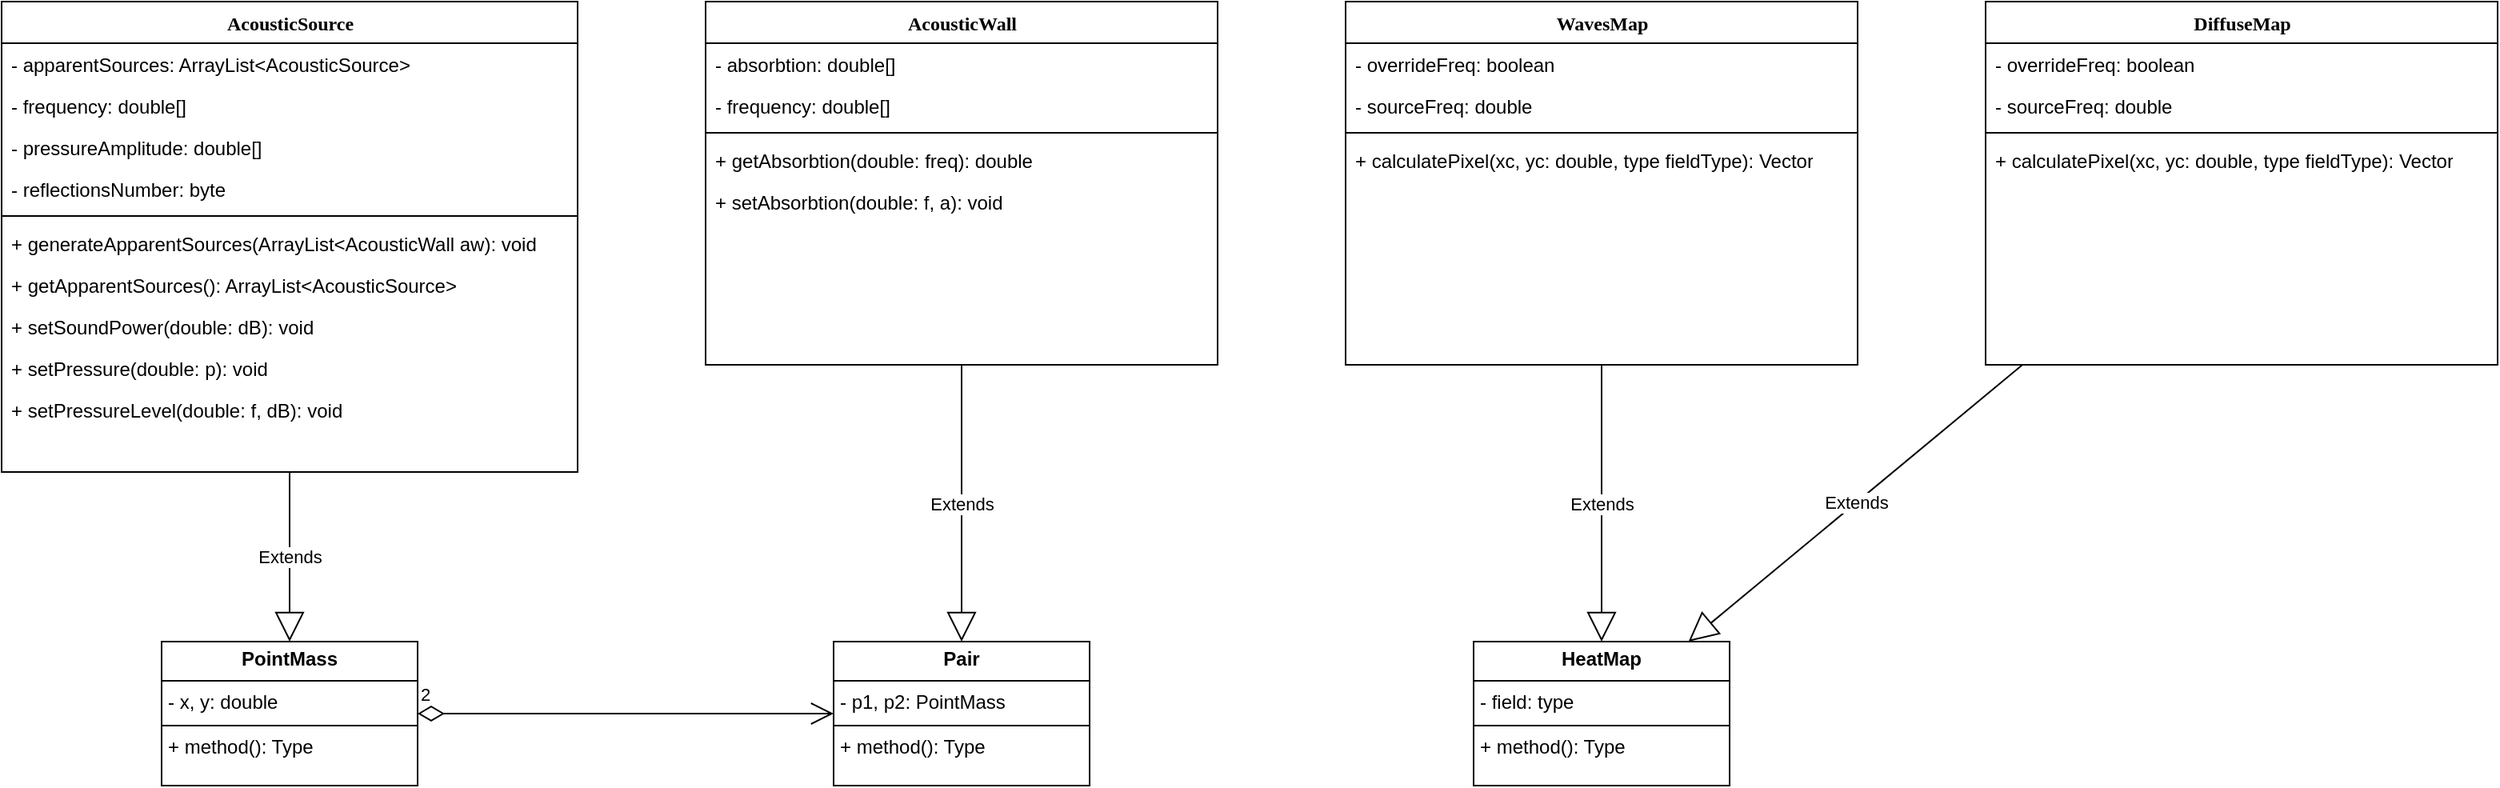 <mxfile version="24.7.17">
  <diagram name="Page-1" id="9f46799a-70d6-7492-0946-bef42562c5a5">
    <mxGraphModel dx="1050" dy="621" grid="1" gridSize="10" guides="1" tooltips="1" connect="1" arrows="1" fold="1" page="0" pageScale="1" pageWidth="1100" pageHeight="850" background="none" math="0" shadow="0">
      <root>
        <mxCell id="0" />
        <mxCell id="1" parent="0" />
        <mxCell id="78961159f06e98e8-17" value="AcousticSource" style="swimlane;html=1;fontStyle=1;align=center;verticalAlign=top;childLayout=stackLayout;horizontal=1;startSize=26;horizontalStack=0;resizeParent=1;resizeLast=0;collapsible=1;marginBottom=0;swimlaneFillColor=#ffffff;rounded=0;shadow=0;comic=0;labelBackgroundColor=none;strokeWidth=1;fillColor=none;fontFamily=Verdana;fontSize=12" parent="1" vertex="1">
          <mxGeometry y="80" width="360" height="294" as="geometry" />
        </mxCell>
        <mxCell id="78961159f06e98e8-21" value="- apparentSources: ArrayList&amp;lt;AcousticSource&amp;gt;" style="text;html=1;strokeColor=none;fillColor=none;align=left;verticalAlign=top;spacingLeft=4;spacingRight=4;whiteSpace=wrap;overflow=hidden;rotatable=0;points=[[0,0.5],[1,0.5]];portConstraint=eastwest;" parent="78961159f06e98e8-17" vertex="1">
          <mxGeometry y="26" width="360" height="26" as="geometry" />
        </mxCell>
        <mxCell id="78961159f06e98e8-23" value="- frequency: double[]" style="text;html=1;strokeColor=none;fillColor=none;align=left;verticalAlign=top;spacingLeft=4;spacingRight=4;whiteSpace=wrap;overflow=hidden;rotatable=0;points=[[0,0.5],[1,0.5]];portConstraint=eastwest;" parent="78961159f06e98e8-17" vertex="1">
          <mxGeometry y="52" width="360" height="26" as="geometry" />
        </mxCell>
        <mxCell id="78961159f06e98e8-25" value="- pressureAmplitude: double[]" style="text;html=1;strokeColor=none;fillColor=none;align=left;verticalAlign=top;spacingLeft=4;spacingRight=4;whiteSpace=wrap;overflow=hidden;rotatable=0;points=[[0,0.5],[1,0.5]];portConstraint=eastwest;" parent="78961159f06e98e8-17" vertex="1">
          <mxGeometry y="78" width="360" height="26" as="geometry" />
        </mxCell>
        <mxCell id="Mzj6dZZRzy5TFnzebHWI-1" value="- reflectionsNumber: byte" style="text;html=1;strokeColor=none;fillColor=none;align=left;verticalAlign=top;spacingLeft=4;spacingRight=4;whiteSpace=wrap;overflow=hidden;rotatable=0;points=[[0,0.5],[1,0.5]];portConstraint=eastwest;" vertex="1" parent="78961159f06e98e8-17">
          <mxGeometry y="104" width="360" height="26" as="geometry" />
        </mxCell>
        <mxCell id="78961159f06e98e8-19" value="" style="line;html=1;strokeWidth=1;fillColor=none;align=left;verticalAlign=middle;spacingTop=-1;spacingLeft=3;spacingRight=3;rotatable=0;labelPosition=right;points=[];portConstraint=eastwest;" parent="78961159f06e98e8-17" vertex="1">
          <mxGeometry y="130" width="360" height="8" as="geometry" />
        </mxCell>
        <mxCell id="78961159f06e98e8-20" value="+ generateApparentSources(ArrayList&amp;lt;AcousticWall aw): void" style="text;html=1;strokeColor=none;fillColor=none;align=left;verticalAlign=top;spacingLeft=4;spacingRight=4;whiteSpace=wrap;overflow=hidden;rotatable=0;points=[[0,0.5],[1,0.5]];portConstraint=eastwest;" parent="78961159f06e98e8-17" vertex="1">
          <mxGeometry y="138" width="360" height="26" as="geometry" />
        </mxCell>
        <mxCell id="78961159f06e98e8-27" value="+ getApparentSources(): ArrayList&amp;lt;AcousticSource&amp;gt;" style="text;html=1;strokeColor=none;fillColor=none;align=left;verticalAlign=top;spacingLeft=4;spacingRight=4;whiteSpace=wrap;overflow=hidden;rotatable=0;points=[[0,0.5],[1,0.5]];portConstraint=eastwest;" parent="78961159f06e98e8-17" vertex="1">
          <mxGeometry y="164" width="360" height="26" as="geometry" />
        </mxCell>
        <mxCell id="PvO4vw4a2mGvRZUZa2-D-35" value="+ setSoundPower(double: dB): void" style="text;html=1;strokeColor=none;fillColor=none;align=left;verticalAlign=top;spacingLeft=4;spacingRight=4;whiteSpace=wrap;overflow=hidden;rotatable=0;points=[[0,0.5],[1,0.5]];portConstraint=eastwest;" parent="78961159f06e98e8-17" vertex="1">
          <mxGeometry y="190" width="360" height="26" as="geometry" />
        </mxCell>
        <mxCell id="PvO4vw4a2mGvRZUZa2-D-36" value="+ setPressure(double: p): void" style="text;html=1;strokeColor=none;fillColor=none;align=left;verticalAlign=top;spacingLeft=4;spacingRight=4;whiteSpace=wrap;overflow=hidden;rotatable=0;points=[[0,0.5],[1,0.5]];portConstraint=eastwest;" parent="78961159f06e98e8-17" vertex="1">
          <mxGeometry y="216" width="360" height="26" as="geometry" />
        </mxCell>
        <mxCell id="PvO4vw4a2mGvRZUZa2-D-37" value="+ setPressureLevel(double: f, dB): void" style="text;html=1;strokeColor=none;fillColor=none;align=left;verticalAlign=top;spacingLeft=4;spacingRight=4;whiteSpace=wrap;overflow=hidden;rotatable=0;points=[[0,0.5],[1,0.5]];portConstraint=eastwest;" parent="78961159f06e98e8-17" vertex="1">
          <mxGeometry y="242" width="360" height="26" as="geometry" />
        </mxCell>
        <mxCell id="2TopjecjHj97RYnqHnLR-1" value="Extends" style="endArrow=block;endSize=16;endFill=0;html=1;rounded=0;exitX=0.5;exitY=1;exitDx=0;exitDy=0;entryX=0.5;entryY=0;entryDx=0;entryDy=0;" parent="1" source="78961159f06e98e8-17" target="2TopjecjHj97RYnqHnLR-2" edge="1">
          <mxGeometry width="160" relative="1" as="geometry">
            <mxPoint x="210" y="397" as="sourcePoint" />
            <mxPoint x="370" y="397" as="targetPoint" />
          </mxGeometry>
        </mxCell>
        <mxCell id="2TopjecjHj97RYnqHnLR-2" value="&lt;p style=&quot;margin:0px;margin-top:4px;text-align:center;&quot;&gt;&lt;b&gt;PointMass&lt;/b&gt;&lt;/p&gt;&lt;hr style=&quot;border-style:solid;&quot; size=&quot;1&quot;&gt;&lt;p style=&quot;margin:0px;margin-left:4px;&quot;&gt;- x, y: double&lt;/p&gt;&lt;hr style=&quot;border-style:solid;&quot; size=&quot;1&quot;&gt;&lt;p style=&quot;margin:0px;margin-left:4px;&quot;&gt;+ method(): Type&lt;/p&gt;" style="verticalAlign=top;align=left;overflow=fill;html=1;whiteSpace=wrap;" parent="1" vertex="1">
          <mxGeometry x="100" y="480" width="160" height="90" as="geometry" />
        </mxCell>
        <mxCell id="PvO4vw4a2mGvRZUZa2-D-12" value="AcousticWall" style="swimlane;html=1;fontStyle=1;align=center;verticalAlign=top;childLayout=stackLayout;horizontal=1;startSize=26;horizontalStack=0;resizeParent=1;resizeLast=0;collapsible=1;marginBottom=0;swimlaneFillColor=#ffffff;rounded=0;shadow=0;comic=0;labelBackgroundColor=none;strokeWidth=1;fillColor=none;fontFamily=Verdana;fontSize=12" parent="1" vertex="1">
          <mxGeometry x="440" y="80" width="320" height="227" as="geometry" />
        </mxCell>
        <mxCell id="PvO4vw4a2mGvRZUZa2-D-13" value="- absorbtion: double[]" style="text;html=1;strokeColor=none;fillColor=none;align=left;verticalAlign=top;spacingLeft=4;spacingRight=4;whiteSpace=wrap;overflow=hidden;rotatable=0;points=[[0,0.5],[1,0.5]];portConstraint=eastwest;" parent="PvO4vw4a2mGvRZUZa2-D-12" vertex="1">
          <mxGeometry y="26" width="320" height="26" as="geometry" />
        </mxCell>
        <mxCell id="PvO4vw4a2mGvRZUZa2-D-14" value="- frequency: double[]" style="text;html=1;strokeColor=none;fillColor=none;align=left;verticalAlign=top;spacingLeft=4;spacingRight=4;whiteSpace=wrap;overflow=hidden;rotatable=0;points=[[0,0.5],[1,0.5]];portConstraint=eastwest;" parent="PvO4vw4a2mGvRZUZa2-D-12" vertex="1">
          <mxGeometry y="52" width="320" height="26" as="geometry" />
        </mxCell>
        <mxCell id="PvO4vw4a2mGvRZUZa2-D-18" value="" style="line;html=1;strokeWidth=1;fillColor=none;align=left;verticalAlign=middle;spacingTop=-1;spacingLeft=3;spacingRight=3;rotatable=0;labelPosition=right;points=[];portConstraint=eastwest;" parent="PvO4vw4a2mGvRZUZa2-D-12" vertex="1">
          <mxGeometry y="78" width="320" height="8" as="geometry" />
        </mxCell>
        <mxCell id="PvO4vw4a2mGvRZUZa2-D-19" value="+ getAbsorbtion(double: freq): double" style="text;html=1;strokeColor=none;fillColor=none;align=left;verticalAlign=top;spacingLeft=4;spacingRight=4;whiteSpace=wrap;overflow=hidden;rotatable=0;points=[[0,0.5],[1,0.5]];portConstraint=eastwest;" parent="PvO4vw4a2mGvRZUZa2-D-12" vertex="1">
          <mxGeometry y="86" width="320" height="26" as="geometry" />
        </mxCell>
        <mxCell id="PvO4vw4a2mGvRZUZa2-D-42" value="+ setAbsorbtion(double: f, a): void" style="text;html=1;strokeColor=none;fillColor=none;align=left;verticalAlign=top;spacingLeft=4;spacingRight=4;whiteSpace=wrap;overflow=hidden;rotatable=0;points=[[0,0.5],[1,0.5]];portConstraint=eastwest;" parent="PvO4vw4a2mGvRZUZa2-D-12" vertex="1">
          <mxGeometry y="112" width="320" height="26" as="geometry" />
        </mxCell>
        <mxCell id="PvO4vw4a2mGvRZUZa2-D-40" style="text;html=1;strokeColor=none;fillColor=none;align=left;verticalAlign=top;spacingLeft=4;spacingRight=4;whiteSpace=wrap;overflow=hidden;rotatable=0;points=[[0,0.5],[1,0.5]];portConstraint=eastwest;" parent="PvO4vw4a2mGvRZUZa2-D-12" vertex="1">
          <mxGeometry y="138" width="320" height="26" as="geometry" />
        </mxCell>
        <mxCell id="PvO4vw4a2mGvRZUZa2-D-41" style="text;html=1;strokeColor=none;fillColor=none;align=left;verticalAlign=top;spacingLeft=4;spacingRight=4;whiteSpace=wrap;overflow=hidden;rotatable=0;points=[[0,0.5],[1,0.5]];portConstraint=eastwest;" parent="PvO4vw4a2mGvRZUZa2-D-12" vertex="1">
          <mxGeometry y="164" width="320" height="26" as="geometry" />
        </mxCell>
        <mxCell id="PvO4vw4a2mGvRZUZa2-D-21" value="Extends" style="endArrow=block;endSize=16;endFill=0;html=1;rounded=0;exitX=0.5;exitY=1;exitDx=0;exitDy=0;entryX=0.5;entryY=0;entryDx=0;entryDy=0;" parent="1" source="PvO4vw4a2mGvRZUZa2-D-12" target="PvO4vw4a2mGvRZUZa2-D-22" edge="1">
          <mxGeometry width="160" relative="1" as="geometry">
            <mxPoint x="610" y="397" as="sourcePoint" />
            <mxPoint x="770" y="397" as="targetPoint" />
          </mxGeometry>
        </mxCell>
        <mxCell id="PvO4vw4a2mGvRZUZa2-D-22" value="&lt;p style=&quot;margin:0px;margin-top:4px;text-align:center;&quot;&gt;&lt;b&gt;Pair&lt;/b&gt;&lt;/p&gt;&lt;hr style=&quot;border-style:solid;&quot; size=&quot;1&quot;&gt;&lt;p style=&quot;margin:0px;margin-left:4px;&quot;&gt;- p1, p2: PointMass&lt;/p&gt;&lt;hr style=&quot;border-style:solid;&quot; size=&quot;1&quot;&gt;&lt;p style=&quot;margin:0px;margin-left:4px;&quot;&gt;+ method(): Type&lt;/p&gt;" style="verticalAlign=top;align=left;overflow=fill;html=1;whiteSpace=wrap;" parent="1" vertex="1">
          <mxGeometry x="520" y="480" width="160" height="90" as="geometry" />
        </mxCell>
        <mxCell id="PvO4vw4a2mGvRZUZa2-D-23" value="2" style="endArrow=open;html=1;endSize=12;startArrow=diamondThin;startSize=14;startFill=0;edgeStyle=orthogonalEdgeStyle;align=left;verticalAlign=bottom;rounded=0;" parent="1" source="2TopjecjHj97RYnqHnLR-2" target="PvO4vw4a2mGvRZUZa2-D-22" edge="1">
          <mxGeometry x="-1" y="3" relative="1" as="geometry">
            <mxPoint x="510" y="403" as="sourcePoint" />
            <mxPoint x="670" y="403" as="targetPoint" />
          </mxGeometry>
        </mxCell>
        <mxCell id="PvO4vw4a2mGvRZUZa2-D-24" value="WavesMap" style="swimlane;html=1;fontStyle=1;align=center;verticalAlign=top;childLayout=stackLayout;horizontal=1;startSize=26;horizontalStack=0;resizeParent=1;resizeLast=0;collapsible=1;marginBottom=0;swimlaneFillColor=#ffffff;rounded=0;shadow=0;comic=0;labelBackgroundColor=none;strokeWidth=1;fillColor=none;fontFamily=Verdana;fontSize=12" parent="1" vertex="1">
          <mxGeometry x="840" y="80" width="320" height="227" as="geometry" />
        </mxCell>
        <mxCell id="PvO4vw4a2mGvRZUZa2-D-26" value="- overrideFreq: boolean" style="text;html=1;strokeColor=none;fillColor=none;align=left;verticalAlign=top;spacingLeft=4;spacingRight=4;whiteSpace=wrap;overflow=hidden;rotatable=0;points=[[0,0.5],[1,0.5]];portConstraint=eastwest;" parent="PvO4vw4a2mGvRZUZa2-D-24" vertex="1">
          <mxGeometry y="26" width="320" height="26" as="geometry" />
        </mxCell>
        <mxCell id="Mzj6dZZRzy5TFnzebHWI-2" value="- sourceFreq: double" style="text;html=1;strokeColor=none;fillColor=none;align=left;verticalAlign=top;spacingLeft=4;spacingRight=4;whiteSpace=wrap;overflow=hidden;rotatable=0;points=[[0,0.5],[1,0.5]];portConstraint=eastwest;" vertex="1" parent="PvO4vw4a2mGvRZUZa2-D-24">
          <mxGeometry y="52" width="320" height="26" as="geometry" />
        </mxCell>
        <mxCell id="PvO4vw4a2mGvRZUZa2-D-30" value="" style="line;html=1;strokeWidth=1;fillColor=none;align=left;verticalAlign=middle;spacingTop=-1;spacingLeft=3;spacingRight=3;rotatable=0;labelPosition=right;points=[];portConstraint=eastwest;" parent="PvO4vw4a2mGvRZUZa2-D-24" vertex="1">
          <mxGeometry y="78" width="320" height="8" as="geometry" />
        </mxCell>
        <mxCell id="PvO4vw4a2mGvRZUZa2-D-31" value="+ calculatePixel(xc, yc: double, type fieldType): Vector" style="text;html=1;strokeColor=none;fillColor=none;align=left;verticalAlign=top;spacingLeft=4;spacingRight=4;whiteSpace=wrap;overflow=hidden;rotatable=0;points=[[0,0.5],[1,0.5]];portConstraint=eastwest;" parent="PvO4vw4a2mGvRZUZa2-D-24" vertex="1">
          <mxGeometry y="86" width="320" height="26" as="geometry" />
        </mxCell>
        <mxCell id="PvO4vw4a2mGvRZUZa2-D-33" value="Extends" style="endArrow=block;endSize=16;endFill=0;html=1;rounded=0;entryX=0.5;entryY=0;entryDx=0;entryDy=0;" parent="1" source="PvO4vw4a2mGvRZUZa2-D-24" target="PvO4vw4a2mGvRZUZa2-D-34" edge="1">
          <mxGeometry width="160" relative="1" as="geometry">
            <mxPoint x="1000" y="307" as="sourcePoint" />
            <mxPoint x="1170" y="397" as="targetPoint" />
          </mxGeometry>
        </mxCell>
        <mxCell id="PvO4vw4a2mGvRZUZa2-D-34" value="&lt;p style=&quot;margin:0px;margin-top:4px;text-align:center;&quot;&gt;&lt;b&gt;HeatMap&lt;/b&gt;&lt;/p&gt;&lt;hr style=&quot;border-style:solid;&quot; size=&quot;1&quot;&gt;&lt;p style=&quot;margin:0px;margin-left:4px;&quot;&gt;&lt;span style=&quot;background-color: initial;&quot;&gt;- field: type&lt;/span&gt;&lt;/p&gt;&lt;hr style=&quot;border-style:solid;&quot; size=&quot;1&quot;&gt;&lt;p style=&quot;margin:0px;margin-left:4px;&quot;&gt;+ method(): Type&lt;/p&gt;" style="verticalAlign=top;align=left;overflow=fill;html=1;whiteSpace=wrap;" parent="1" vertex="1">
          <mxGeometry x="920" y="480" width="160" height="90" as="geometry" />
        </mxCell>
        <mxCell id="Mzj6dZZRzy5TFnzebHWI-3" value="DiffuseMap" style="swimlane;html=1;fontStyle=1;align=center;verticalAlign=top;childLayout=stackLayout;horizontal=1;startSize=26;horizontalStack=0;resizeParent=1;resizeLast=0;collapsible=1;marginBottom=0;swimlaneFillColor=#ffffff;rounded=0;shadow=0;comic=0;labelBackgroundColor=none;strokeWidth=1;fillColor=none;fontFamily=Verdana;fontSize=12" vertex="1" parent="1">
          <mxGeometry x="1240" y="80" width="320" height="227" as="geometry" />
        </mxCell>
        <mxCell id="Mzj6dZZRzy5TFnzebHWI-4" value="- overrideFreq: boolean" style="text;html=1;strokeColor=none;fillColor=none;align=left;verticalAlign=top;spacingLeft=4;spacingRight=4;whiteSpace=wrap;overflow=hidden;rotatable=0;points=[[0,0.5],[1,0.5]];portConstraint=eastwest;" vertex="1" parent="Mzj6dZZRzy5TFnzebHWI-3">
          <mxGeometry y="26" width="320" height="26" as="geometry" />
        </mxCell>
        <mxCell id="Mzj6dZZRzy5TFnzebHWI-5" value="- sourceFreq: double" style="text;html=1;strokeColor=none;fillColor=none;align=left;verticalAlign=top;spacingLeft=4;spacingRight=4;whiteSpace=wrap;overflow=hidden;rotatable=0;points=[[0,0.5],[1,0.5]];portConstraint=eastwest;" vertex="1" parent="Mzj6dZZRzy5TFnzebHWI-3">
          <mxGeometry y="52" width="320" height="26" as="geometry" />
        </mxCell>
        <mxCell id="Mzj6dZZRzy5TFnzebHWI-6" value="" style="line;html=1;strokeWidth=1;fillColor=none;align=left;verticalAlign=middle;spacingTop=-1;spacingLeft=3;spacingRight=3;rotatable=0;labelPosition=right;points=[];portConstraint=eastwest;" vertex="1" parent="Mzj6dZZRzy5TFnzebHWI-3">
          <mxGeometry y="78" width="320" height="8" as="geometry" />
        </mxCell>
        <mxCell id="Mzj6dZZRzy5TFnzebHWI-7" value="+ calculatePixel(xc, yc: double, type fieldType): Vector" style="text;html=1;strokeColor=none;fillColor=none;align=left;verticalAlign=top;spacingLeft=4;spacingRight=4;whiteSpace=wrap;overflow=hidden;rotatable=0;points=[[0,0.5],[1,0.5]];portConstraint=eastwest;" vertex="1" parent="Mzj6dZZRzy5TFnzebHWI-3">
          <mxGeometry y="86" width="320" height="26" as="geometry" />
        </mxCell>
        <mxCell id="Mzj6dZZRzy5TFnzebHWI-8" value="Extends" style="endArrow=block;endSize=16;endFill=0;html=1;rounded=0;" edge="1" parent="1" source="Mzj6dZZRzy5TFnzebHWI-3" target="PvO4vw4a2mGvRZUZa2-D-34">
          <mxGeometry width="160" relative="1" as="geometry">
            <mxPoint x="1340" y="420" as="sourcePoint" />
            <mxPoint x="1260" y="500" as="targetPoint" />
          </mxGeometry>
        </mxCell>
      </root>
    </mxGraphModel>
  </diagram>
</mxfile>
